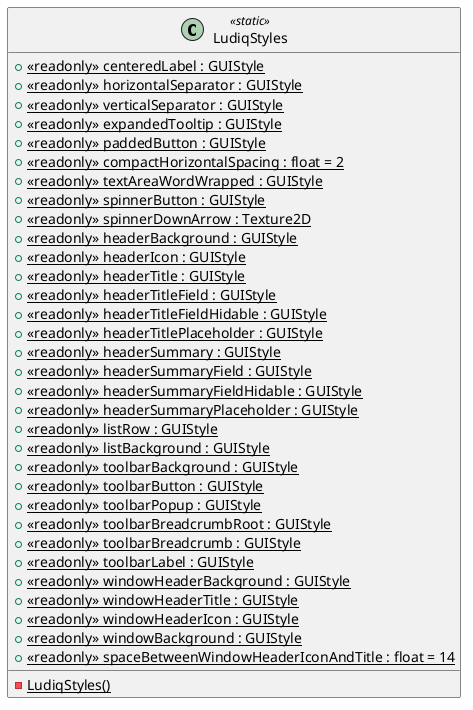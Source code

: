 @startuml
class LudiqStyles <<static>> {
    {static} - LudiqStyles()
    + {static} <<readonly>> centeredLabel : GUIStyle
    + {static} <<readonly>> horizontalSeparator : GUIStyle
    + {static} <<readonly>> verticalSeparator : GUIStyle
    + {static} <<readonly>> expandedTooltip : GUIStyle
    + {static} <<readonly>> paddedButton : GUIStyle
    + {static} <<readonly>> compactHorizontalSpacing : float = 2
    + {static} <<readonly>> textAreaWordWrapped : GUIStyle
    + {static} <<readonly>> spinnerButton : GUIStyle
    + {static} <<readonly>> spinnerDownArrow : Texture2D
    + {static} <<readonly>> headerBackground : GUIStyle
    + {static} <<readonly>> headerIcon : GUIStyle
    + {static} <<readonly>> headerTitle : GUIStyle
    + {static} <<readonly>> headerTitleField : GUIStyle
    + {static} <<readonly>> headerTitleFieldHidable : GUIStyle
    + {static} <<readonly>> headerTitlePlaceholder : GUIStyle
    + {static} <<readonly>> headerSummary : GUIStyle
    + {static} <<readonly>> headerSummaryField : GUIStyle
    + {static} <<readonly>> headerSummaryFieldHidable : GUIStyle
    + {static} <<readonly>> headerSummaryPlaceholder : GUIStyle
    + {static} <<readonly>> listRow : GUIStyle
    + {static} <<readonly>> listBackground : GUIStyle
    + {static} <<readonly>> toolbarBackground : GUIStyle
    + {static} <<readonly>> toolbarButton : GUIStyle
    + {static} <<readonly>> toolbarPopup : GUIStyle
    + {static} <<readonly>> toolbarBreadcrumbRoot : GUIStyle
    + {static} <<readonly>> toolbarBreadcrumb : GUIStyle
    + {static} <<readonly>> toolbarLabel : GUIStyle
    + {static} <<readonly>> windowHeaderBackground : GUIStyle
    + {static} <<readonly>> windowHeaderTitle : GUIStyle
    + {static} <<readonly>> windowHeaderIcon : GUIStyle
    + {static} <<readonly>> windowBackground : GUIStyle
    + {static} <<readonly>> spaceBetweenWindowHeaderIconAndTitle : float = 14
}
@enduml
